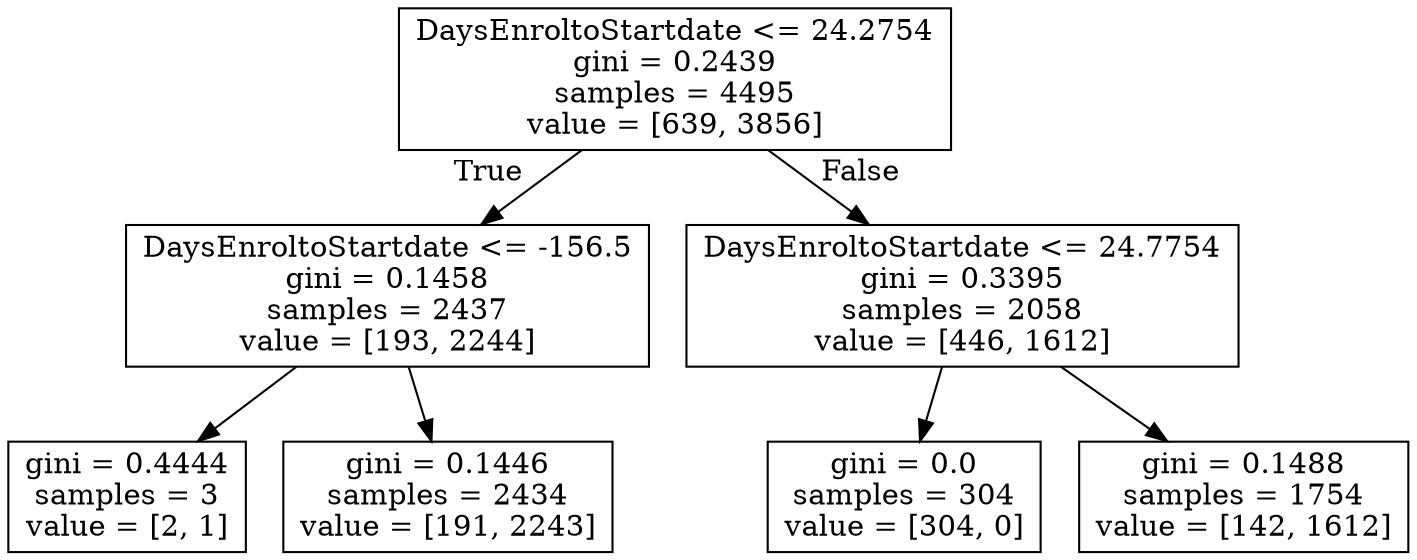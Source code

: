 digraph Tree {
node [shape=box] ;
0 [label="DaysEnroltoStartdate <= 24.2754\ngini = 0.2439\nsamples = 4495\nvalue = [639, 3856]"] ;
1 [label="DaysEnroltoStartdate <= -156.5\ngini = 0.1458\nsamples = 2437\nvalue = [193, 2244]"] ;
0 -> 1 [labeldistance=2.5, labelangle=45, headlabel="True"] ;
2 [label="gini = 0.4444\nsamples = 3\nvalue = [2, 1]"] ;
1 -> 2 ;
3 [label="gini = 0.1446\nsamples = 2434\nvalue = [191, 2243]"] ;
1 -> 3 ;
4 [label="DaysEnroltoStartdate <= 24.7754\ngini = 0.3395\nsamples = 2058\nvalue = [446, 1612]"] ;
0 -> 4 [labeldistance=2.5, labelangle=-45, headlabel="False"] ;
5 [label="gini = 0.0\nsamples = 304\nvalue = [304, 0]"] ;
4 -> 5 ;
6 [label="gini = 0.1488\nsamples = 1754\nvalue = [142, 1612]"] ;
4 -> 6 ;
}